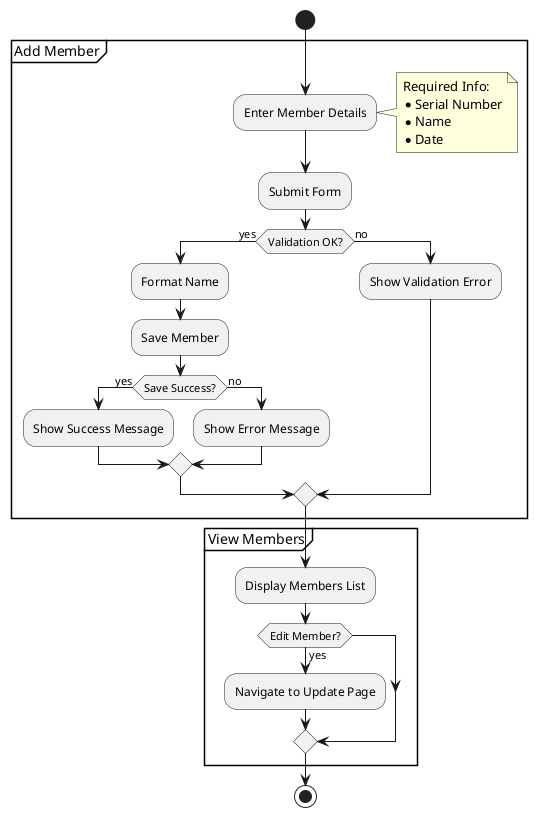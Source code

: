 @startuml Family Members Activity

start

partition "Add Member" {
  :Enter Member Details;
  note right
    Required Info:
    * Serial Number
    * Name
    * Date
  end note
  :Submit Form;
  
  if (Validation OK?) then (yes)
    :Format Name;
    :Save Member;
    if (Save Success?) then (yes)
      :Show Success Message;
    else (no)
      :Show Error Message;
    endif
  else (no)
    :Show Validation Error;
  endif
}

partition "View Members" {
  :Display Members List;
  if (Edit Member?) then (yes)
    :Navigate to Update Page;
  endif
}

stop

@enduml 